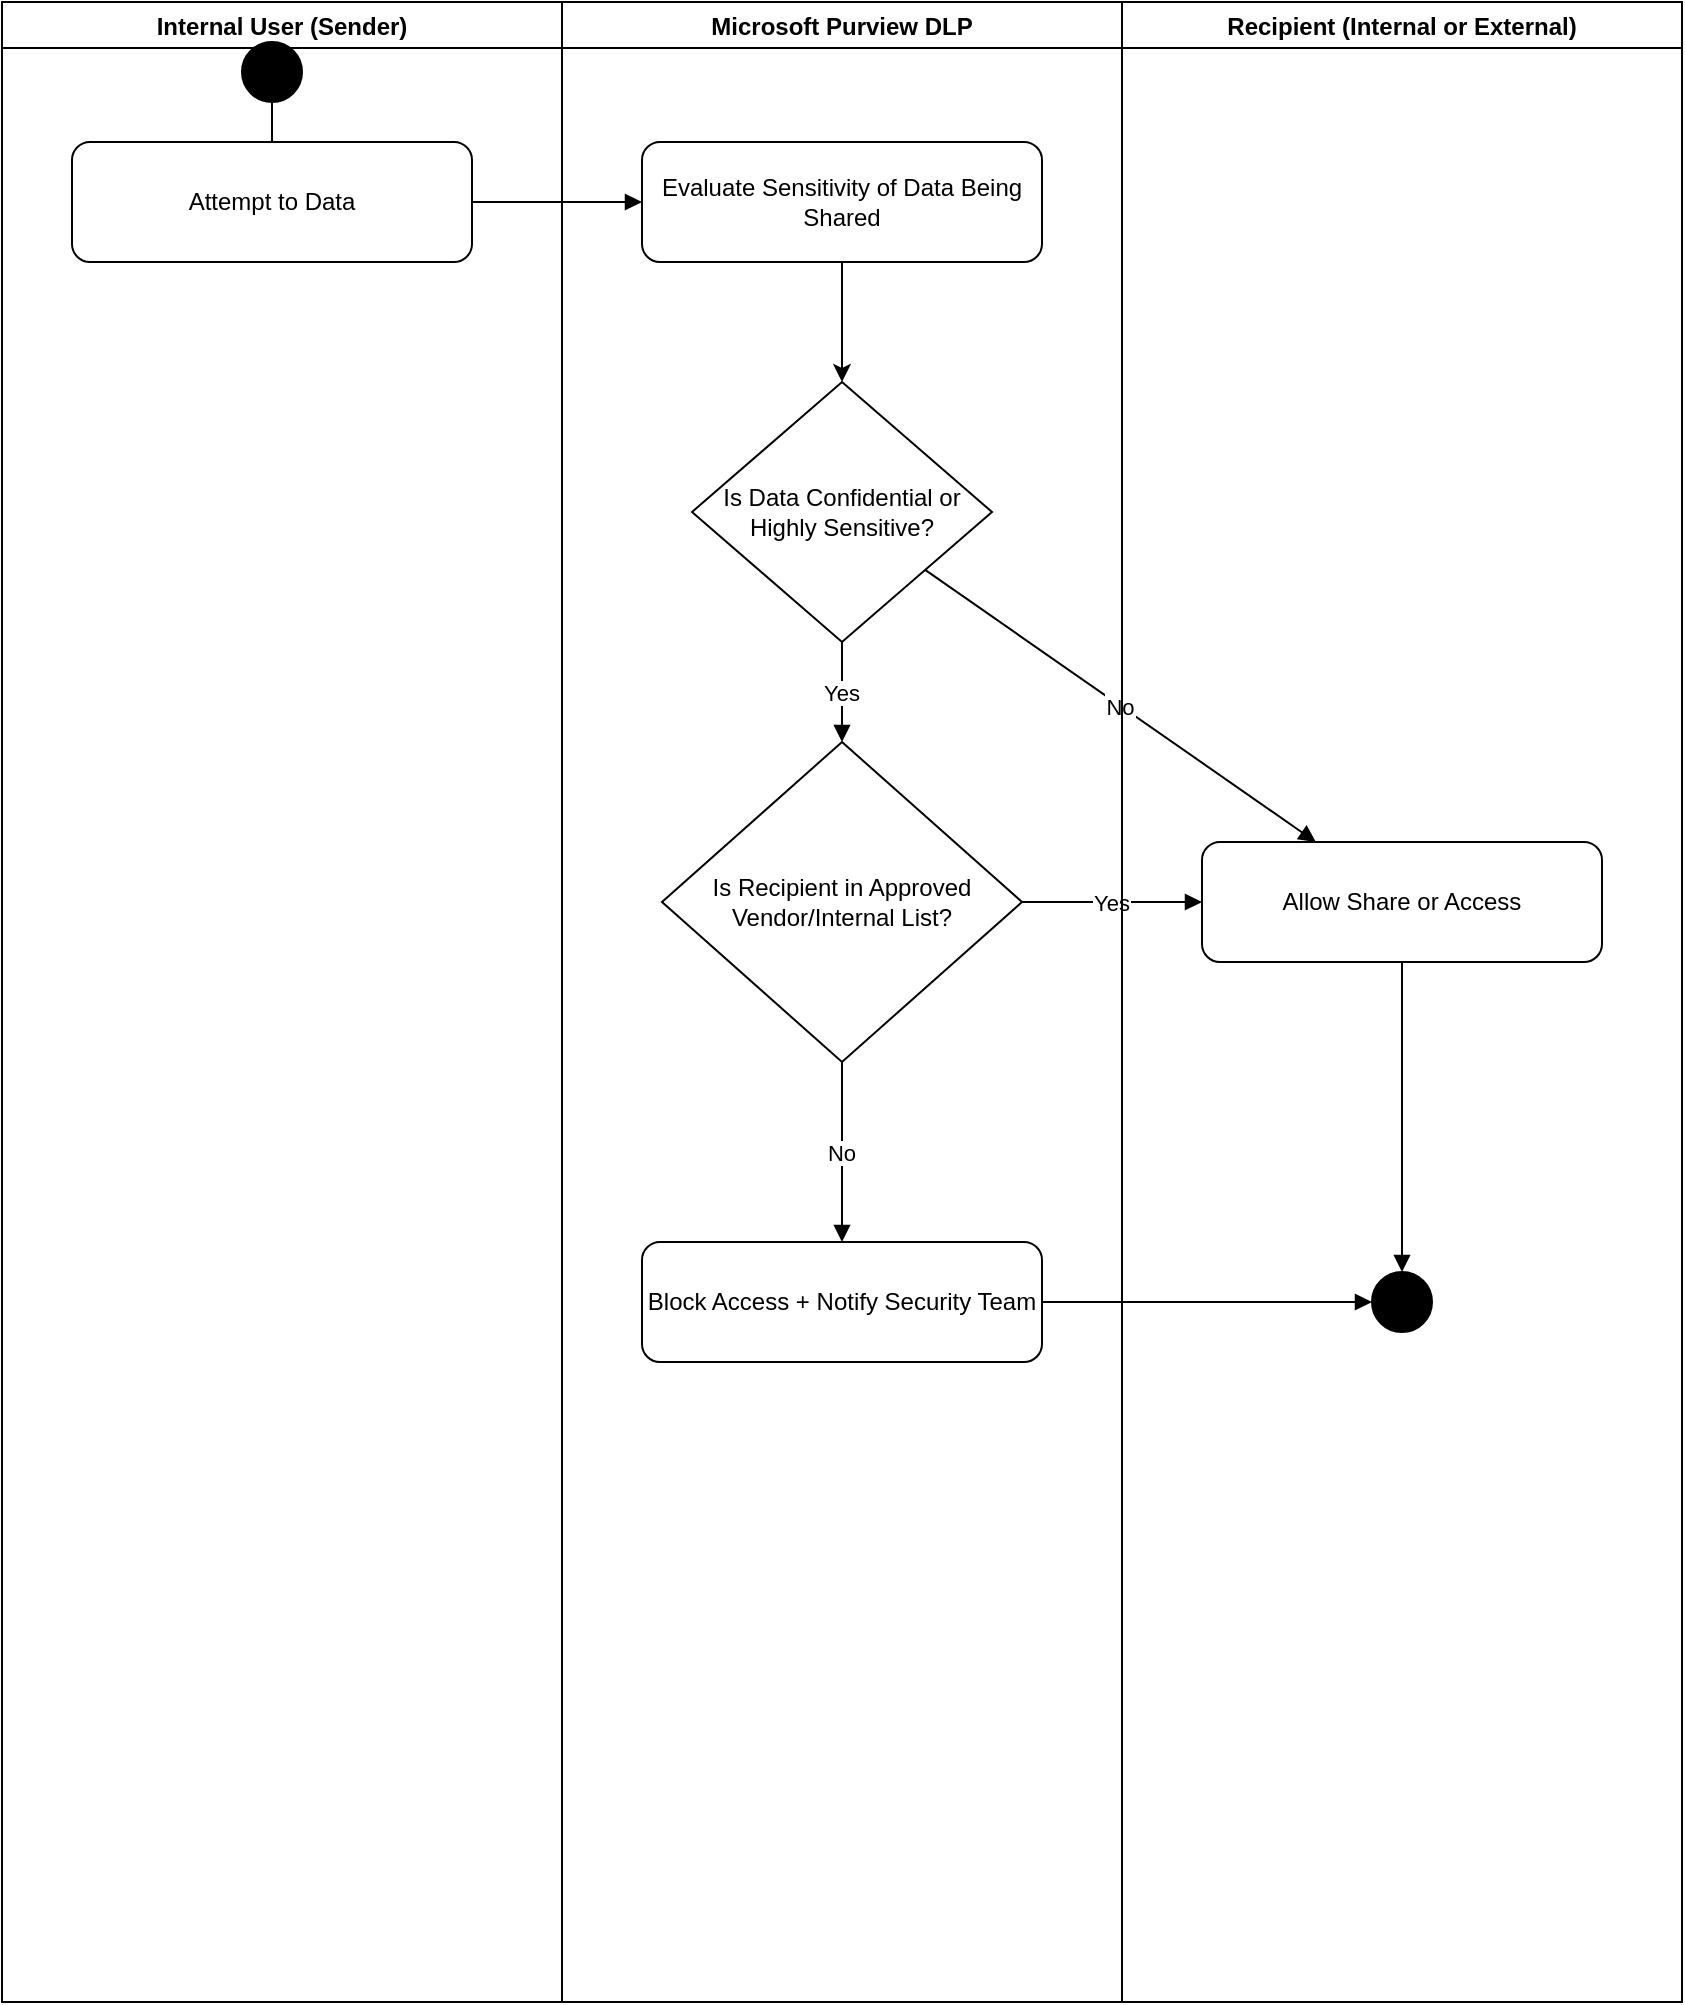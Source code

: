<mxfile version="27.0.6">
  <diagram name="Internal Access Restrictions for Confidential Data" id="0">
    <mxGraphModel dx="1426" dy="743" grid="1" gridSize="10" guides="1" tooltips="1" connect="1" arrows="1" fold="1" page="1" pageScale="1" pageWidth="850" pageHeight="1100" math="0" shadow="0">
      <root>
        <mxCell id="0" />
        <mxCell id="1" parent="0" />
        <mxCell id="2" value="Internal User (Sender)" style="swimlane" parent="1" vertex="1">
          <mxGeometry width="280" height="1000" as="geometry" />
        </mxCell>
        <mxCell id="5" value="" style="ellipse;whiteSpace=wrap;html=1;aspect=fixed;fillColor=#000000;" parent="2" vertex="1">
          <mxGeometry x="120" y="20" width="30" height="30" as="geometry" />
        </mxCell>
        <mxCell id="6" value="Attempt to Data" style="rounded=1;whiteSpace=wrap;html=1;" parent="2" vertex="1">
          <mxGeometry x="35" y="70" width="200" height="60" as="geometry" />
        </mxCell>
        <mxCell id="e1" style="endArrow=none;" parent="2" source="5" target="6" edge="1">
          <mxGeometry relative="1" as="geometry" />
        </mxCell>
        <mxCell id="e2" style="endArrow=block;" parent="2" source="6" target="7" edge="1">
          <mxGeometry relative="1" as="geometry" />
        </mxCell>
        <mxCell id="3" value="Microsoft Purview DLP" style="swimlane" parent="1" vertex="1">
          <mxGeometry x="280" width="280" height="1000" as="geometry" />
        </mxCell>
        <mxCell id="7" value="Evaluate Sensitivity of Data Being Shared" style="rounded=1;whiteSpace=wrap;html=1;" parent="3" vertex="1">
          <mxGeometry x="40" y="70" width="200" height="60" as="geometry" />
        </mxCell>
        <mxCell id="8" value="Is Data Confidential or Highly Sensitive?" style="rhombus;whiteSpace=wrap;html=1;" parent="3" vertex="1">
          <mxGeometry x="65" y="190" width="150" height="130" as="geometry" />
        </mxCell>
        <mxCell id="9" value="Is Recipient in Approved Vendor/Internal List?" style="rhombus;whiteSpace=wrap;html=1;" parent="3" vertex="1">
          <mxGeometry x="50" y="370" width="180" height="160" as="geometry" />
        </mxCell>
        <mxCell id="11" value="Block Access + Notify Security Team" style="rounded=1;whiteSpace=wrap;html=1;" parent="3" vertex="1">
          <mxGeometry x="40" y="620" width="200" height="60" as="geometry" />
        </mxCell>
        <mxCell id="e3" value="Yes" style="endArrow=block;" parent="3" source="8" target="9" edge="1">
          <mxGeometry relative="1" as="geometry" />
        </mxCell>
        <mxCell id="e4" value="No" style="endArrow=block;" parent="3" source="8" target="10" edge="1">
          <mxGeometry relative="1" as="geometry" />
        </mxCell>
        <mxCell id="e5" value="Yes" style="endArrow=block;" parent="3" source="9" target="10" edge="1">
          <mxGeometry relative="1" as="geometry" />
        </mxCell>
        <mxCell id="e6" value="No" style="endArrow=block;" parent="3" source="9" target="11" edge="1">
          <mxGeometry relative="1" as="geometry" />
        </mxCell>
        <mxCell id="879Jc8_2LZ0mOPLU8Ogh-12" value="" style="endArrow=classic;html=1;rounded=0;exitX=0.5;exitY=1;exitDx=0;exitDy=0;entryX=0.5;entryY=0;entryDx=0;entryDy=0;" edge="1" parent="3" source="7" target="8">
          <mxGeometry width="50" height="50" relative="1" as="geometry">
            <mxPoint x="120" y="410" as="sourcePoint" />
            <mxPoint x="170" y="360" as="targetPoint" />
          </mxGeometry>
        </mxCell>
        <mxCell id="4" value="Recipient (Internal or External)" style="swimlane" parent="1" vertex="1">
          <mxGeometry x="560" width="280" height="1000" as="geometry" />
        </mxCell>
        <mxCell id="10" value="Allow Share or Access" style="rounded=1;whiteSpace=wrap;html=1;" parent="4" vertex="1">
          <mxGeometry x="40" y="420" width="200" height="60" as="geometry" />
        </mxCell>
        <mxCell id="12" value="" style="ellipse;whiteSpace=wrap;html=1;aspect=fixed;fillColor=#000000;" parent="4" vertex="1">
          <mxGeometry x="125" y="635" width="30" height="30" as="geometry" />
        </mxCell>
        <mxCell id="e7" style="endArrow=block;" parent="4" source="10" target="12" edge="1">
          <mxGeometry relative="1" as="geometry" />
        </mxCell>
        <mxCell id="e8" style="endArrow=block;" parent="1" source="11" target="12" edge="1">
          <mxGeometry relative="1" as="geometry" />
        </mxCell>
      </root>
    </mxGraphModel>
  </diagram>
</mxfile>
